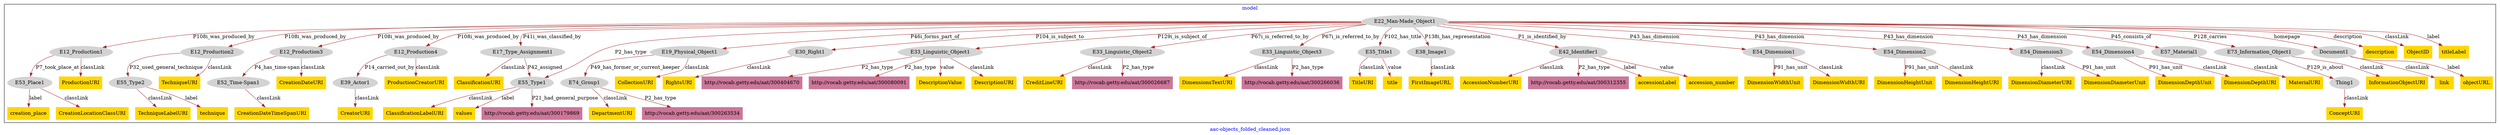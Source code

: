 digraph n0 {
fontcolor="blue"
remincross="true"
label="aac-objects_folded_cleaned.json"
subgraph cluster {
label="model"
n2[style="filled",color="white",fillcolor="lightgray",label="E12_Production1"];
n3[style="filled",color="white",fillcolor="lightgray",label="E53_Place1"];
n4[style="filled",color="white",fillcolor="lightgray",label="E12_Production2"];
n5[style="filled",color="white",fillcolor="lightgray",label="E55_Type2"];
n6[style="filled",color="white",fillcolor="lightgray",label="E12_Production3"];
n7[style="filled",color="white",fillcolor="lightgray",label="E52_Time-Span1"];
n8[style="filled",color="white",fillcolor="lightgray",label="E12_Production4"];
n9[style="filled",color="white",fillcolor="lightgray",label="E39_Actor1"];
n10[style="filled",color="white",fillcolor="lightgray",label="E17_Type_Assignment1"];
n11[style="filled",color="white",fillcolor="lightgray",label="E55_Type1"];
n12[style="filled",color="white",fillcolor="lightgray",label="E19_Physical_Object1"];
n13[style="filled",color="white",fillcolor="lightgray",label="E74_Group1"];
n14[style="filled",color="white",fillcolor="lightgray",label="E22_Man-Made_Object1"];
n15[style="filled",color="white",fillcolor="lightgray",label="E30_Right1"];
n16[style="filled",color="white",fillcolor="lightgray",label="E33_Linguistic_Object1"];
n17[style="filled",color="white",fillcolor="lightgray",label="E33_Linguistic_Object2"];
n18[style="filled",color="white",fillcolor="lightgray",label="E33_Linguistic_Object3"];
n19[style="filled",color="white",fillcolor="lightgray",label="E35_Title1"];
n20[style="filled",color="white",fillcolor="lightgray",label="E38_Image1"];
n21[style="filled",color="white",fillcolor="lightgray",label="E42_Identifier1"];
n22[style="filled",color="white",fillcolor="lightgray",label="E54_Dimension1"];
n23[style="filled",color="white",fillcolor="lightgray",label="E54_Dimension2"];
n24[style="filled",color="white",fillcolor="lightgray",label="E54_Dimension3"];
n25[style="filled",color="white",fillcolor="lightgray",label="E54_Dimension4"];
n26[style="filled",color="white",fillcolor="lightgray",label="E57_Material1"];
n27[style="filled",color="white",fillcolor="lightgray",label="E73_Information_Object1"];
n28[style="filled",color="white",fillcolor="lightgray",label="Document1"];
n29[style="filled",color="white",fillcolor="lightgray",label="Thing1"];
n30[shape="plaintext",style="filled",fillcolor="gold",label="DimensionHeightUnit"];
n31[shape="plaintext",style="filled",fillcolor="gold",label="TechniqueURI"];
n32[shape="plaintext",style="filled",fillcolor="gold",label="RightsURI"];
n33[shape="plaintext",style="filled",fillcolor="gold",label="DimensionDepthUnit"];
n34[shape="plaintext",style="filled",fillcolor="gold",label="accessionLabel"];
n35[shape="plaintext",style="filled",fillcolor="gold",label="ClassificationLabelURI"];
n36[shape="plaintext",style="filled",fillcolor="gold",label="CollectionURI"];
n37[shape="plaintext",style="filled",fillcolor="gold",label="CreationDateTimeSpanURI"];
n38[shape="plaintext",style="filled",fillcolor="gold",label="DimensionDiameterURI"];
n39[shape="plaintext",style="filled",fillcolor="gold",label="DescriptionValue"];
n40[shape="plaintext",style="filled",fillcolor="gold",label="DimensionWidthUnit"];
n41[shape="plaintext",style="filled",fillcolor="gold",label="description"];
n42[shape="plaintext",style="filled",fillcolor="gold",label="MaterialURI"];
n43[shape="plaintext",style="filled",fillcolor="gold",label="link"];
n44[shape="plaintext",style="filled",fillcolor="gold",label="DepartmentURI"];
n45[shape="plaintext",style="filled",fillcolor="gold",label="TitleURI"];
n46[shape="plaintext",style="filled",fillcolor="gold",label="creation_place"];
n47[shape="plaintext",style="filled",fillcolor="gold",label="ObjectID"];
n48[shape="plaintext",style="filled",fillcolor="gold",label="ProductionURI"];
n49[shape="plaintext",style="filled",fillcolor="gold",label="accession_number"];
n50[shape="plaintext",style="filled",fillcolor="gold",label="CreditLineURI"];
n51[shape="plaintext",style="filled",fillcolor="gold",label="CreationDateURI"];
n52[shape="plaintext",style="filled",fillcolor="gold",label="DimensionDepthURI"];
n53[shape="plaintext",style="filled",fillcolor="gold",label="values"];
n54[shape="plaintext",style="filled",fillcolor="gold",label="DimensionsTextURI"];
n55[shape="plaintext",style="filled",fillcolor="gold",label="DimensionWidthURI"];
n56[shape="plaintext",style="filled",fillcolor="gold",label="titleLabel"];
n57[shape="plaintext",style="filled",fillcolor="gold",label="TechniqueLabelURI"];
n58[shape="plaintext",style="filled",fillcolor="gold",label="ConceptURI"];
n59[shape="plaintext",style="filled",fillcolor="gold",label="CreationLocationClassURI"];
n60[shape="plaintext",style="filled",fillcolor="gold",label="DescriptionURI"];
n61[shape="plaintext",style="filled",fillcolor="gold",label="ProductionCreatorURI"];
n62[shape="plaintext",style="filled",fillcolor="gold",label="FirstImageURL"];
n63[shape="plaintext",style="filled",fillcolor="gold",label="ClassificationURI"];
n64[shape="plaintext",style="filled",fillcolor="gold",label="DimensionDiameterUnit"];
n65[shape="plaintext",style="filled",fillcolor="gold",label="DimensionHeightURI"];
n66[shape="plaintext",style="filled",fillcolor="gold",label="AccessionNumberURI"];
n67[shape="plaintext",style="filled",fillcolor="gold",label="InformationObjectURI"];
n68[shape="plaintext",style="filled",fillcolor="gold",label="title"];
n69[shape="plaintext",style="filled",fillcolor="gold",label="technique"];
n70[shape="plaintext",style="filled",fillcolor="gold",label="objectURL"];
n71[shape="plaintext",style="filled",fillcolor="gold",label="CreatorURI"];
n72[shape="plaintext",style="filled",fillcolor="#CC7799",label="http://vocab.getty.edu/aat/300404670"];
n73[shape="plaintext",style="filled",fillcolor="#CC7799",label="http://vocab.getty.edu/aat/300266036"];
n74[shape="plaintext",style="filled",fillcolor="#CC7799",label="http://vocab.getty.edu/aat/300312355"];
n75[shape="plaintext",style="filled",fillcolor="#CC7799",label="http://vocab.getty.edu/aat/300026687"];
n76[shape="plaintext",style="filled",fillcolor="#CC7799",label="http://vocab.getty.edu/aat/300080091"];
n77[shape="plaintext",style="filled",fillcolor="#CC7799",label="http://vocab.getty.edu/aat/300263534"];
n78[shape="plaintext",style="filled",fillcolor="#CC7799",label="http://vocab.getty.edu/aat/300179869"];
}
n2 -> n3[color="brown",fontcolor="black",label="P7_took_place_at"]
n4 -> n5[color="brown",fontcolor="black",label="P32_used_general_technique"]
n6 -> n7[color="brown",fontcolor="black",label="P4_has_time-span"]
n8 -> n9[color="brown",fontcolor="black",label="P14_carried_out_by"]
n10 -> n11[color="brown",fontcolor="black",label="P42_assigned"]
n12 -> n13[color="brown",fontcolor="black",label="P49_has_former_or_current_keeper"]
n14 -> n2[color="brown",fontcolor="black",label="P108i_was_produced_by"]
n14 -> n4[color="brown",fontcolor="black",label="P108i_was_produced_by"]
n14 -> n6[color="brown",fontcolor="black",label="P108i_was_produced_by"]
n14 -> n8[color="brown",fontcolor="black",label="P108i_was_produced_by"]
n14 -> n10[color="brown",fontcolor="black",label="P41i_was_classified_by"]
n14 -> n12[color="brown",fontcolor="black",label="P46i_forms_part_of"]
n14 -> n15[color="brown",fontcolor="black",label="P104_is_subject_to"]
n14 -> n16[color="brown",fontcolor="black",label="P129i_is_subject_of"]
n14 -> n17[color="brown",fontcolor="black",label="P67i_is_referred_to_by"]
n14 -> n18[color="brown",fontcolor="black",label="P67i_is_referred_to_by"]
n14 -> n19[color="brown",fontcolor="black",label="P102_has_title"]
n14 -> n20[color="brown",fontcolor="black",label="P138i_has_representation"]
n14 -> n21[color="brown",fontcolor="black",label="P1_is_identified_by"]
n14 -> n22[color="brown",fontcolor="black",label="P43_has_dimension"]
n14 -> n23[color="brown",fontcolor="black",label="P43_has_dimension"]
n14 -> n24[color="brown",fontcolor="black",label="P43_has_dimension"]
n14 -> n25[color="brown",fontcolor="black",label="P43_has_dimension"]
n14 -> n26[color="brown",fontcolor="black",label="P45_consists_of"]
n14 -> n27[color="brown",fontcolor="black",label="P128_carries"]
n14 -> n28[color="brown",fontcolor="black",label="homepage"]
n27 -> n29[color="brown",fontcolor="black",label="P129_is_about"]
n23 -> n30[color="brown",fontcolor="black",label="P91_has_unit"]
n4 -> n31[color="brown",fontcolor="black",label="classLink"]
n15 -> n32[color="brown",fontcolor="black",label="classLink"]
n25 -> n33[color="brown",fontcolor="black",label="P91_has_unit"]
n21 -> n34[color="brown",fontcolor="black",label="label"]
n11 -> n35[color="brown",fontcolor="black",label="classLink"]
n12 -> n36[color="brown",fontcolor="black",label="classLink"]
n7 -> n37[color="brown",fontcolor="black",label="classLink"]
n24 -> n38[color="brown",fontcolor="black",label="classLink"]
n16 -> n39[color="brown",fontcolor="black",label="value"]
n22 -> n40[color="brown",fontcolor="black",label="P91_has_unit"]
n14 -> n41[color="brown",fontcolor="black",label="description"]
n26 -> n42[color="brown",fontcolor="black",label="classLink"]
n28 -> n43[color="brown",fontcolor="black",label="classLink"]
n13 -> n44[color="brown",fontcolor="black",label="classLink"]
n19 -> n45[color="brown",fontcolor="black",label="classLink"]
n3 -> n46[color="brown",fontcolor="black",label="label"]
n14 -> n47[color="brown",fontcolor="black",label="classLink"]
n2 -> n48[color="brown",fontcolor="black",label="classLink"]
n21 -> n49[color="brown",fontcolor="black",label="value"]
n17 -> n50[color="brown",fontcolor="black",label="classLink"]
n6 -> n51[color="brown",fontcolor="black",label="classLink"]
n25 -> n52[color="brown",fontcolor="black",label="classLink"]
n11 -> n53[color="brown",fontcolor="black",label="label"]
n18 -> n54[color="brown",fontcolor="black",label="classLink"]
n22 -> n55[color="brown",fontcolor="black",label="classLink"]
n14 -> n56[color="brown",fontcolor="black",label="label"]
n5 -> n57[color="brown",fontcolor="black",label="classLink"]
n29 -> n58[color="brown",fontcolor="black",label="classLink"]
n3 -> n59[color="brown",fontcolor="black",label="classLink"]
n16 -> n60[color="brown",fontcolor="black",label="classLink"]
n8 -> n61[color="brown",fontcolor="black",label="classLink"]
n20 -> n62[color="brown",fontcolor="black",label="classLink"]
n10 -> n63[color="brown",fontcolor="black",label="classLink"]
n24 -> n64[color="brown",fontcolor="black",label="P91_has_unit"]
n23 -> n65[color="brown",fontcolor="black",label="classLink"]
n21 -> n66[color="brown",fontcolor="black",label="classLink"]
n27 -> n67[color="brown",fontcolor="black",label="classLink"]
n19 -> n68[color="brown",fontcolor="black",label="value"]
n5 -> n69[color="brown",fontcolor="black",label="label"]
n28 -> n70[color="brown",fontcolor="black",label="label"]
n9 -> n71[color="brown",fontcolor="black",label="classLink"]
n14 -> n11[color="brown",fontcolor="black",label="P2_has_type"]
n16 -> n72[color="brown",fontcolor="black",label="P2_has_type"]
n18 -> n73[color="brown",fontcolor="black",label="P2_has_type"]
n21 -> n74[color="brown",fontcolor="black",label="P2_has_type"]
n17 -> n75[color="brown",fontcolor="black",label="P2_has_type"]
n16 -> n76[color="brown",fontcolor="black",label="P2_has_type"]
n13 -> n77[color="brown",fontcolor="black",label="P2_has_type"]
n11 -> n78[color="brown",fontcolor="black",label="P21_had_general_purpose"]
}
